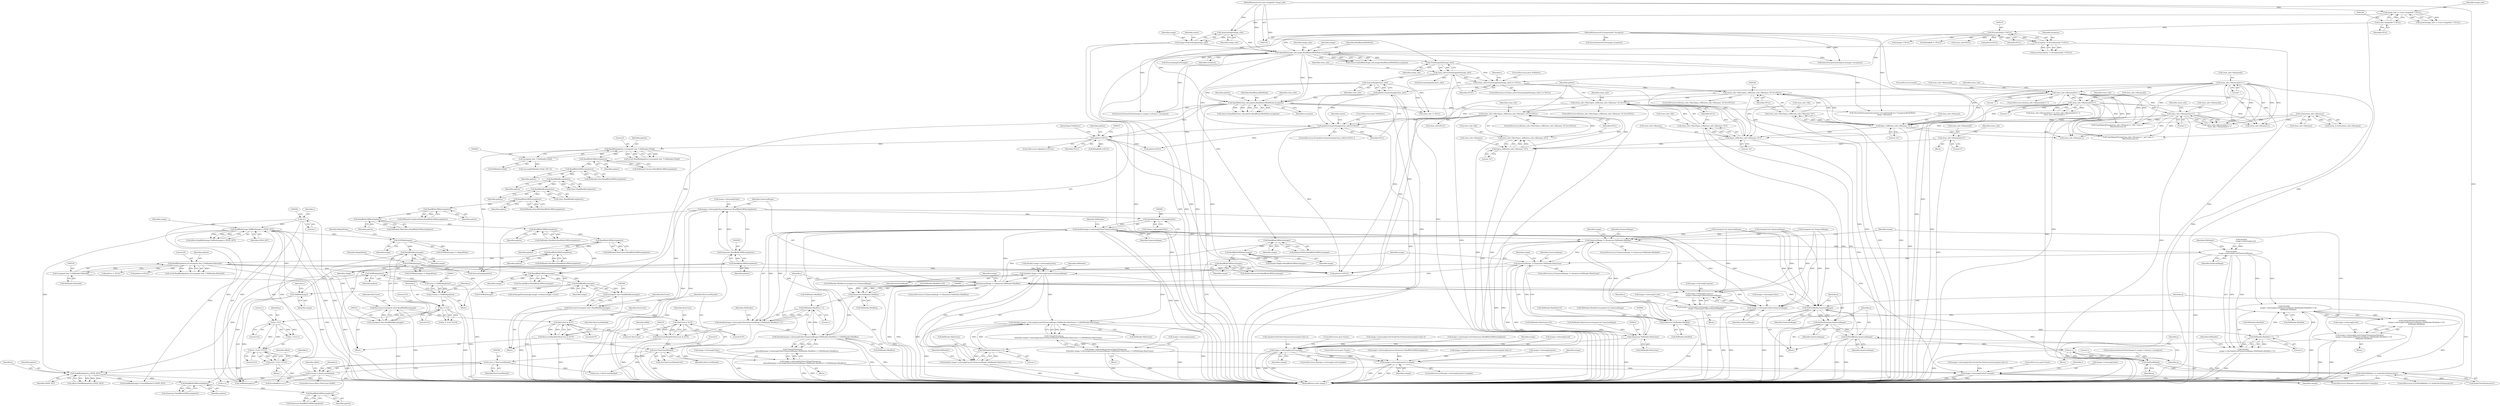 digraph "0_ImageMagick_f6e9d0d9955e85bdd7540b251cd50d598dacc5e6_7@array" {
"1000980" [label="(Call,(double)image->colormap[i].blue)"];
"1000947" [label="(Call,image->colormap[i].blue=(Quantum) ReadBlobLSBShort(palette))"];
"1000955" [label="(Call,(Quantum) ReadBlobLSBShort(palette))"];
"1000957" [label="(Call,ReadBlobLSBShort(palette))"];
"1000906" [label="(Call,ReadBlobLSBShort(palette))"];
"1000855" [label="(Call,ReadBlobLSBShort(palette))"];
"1000834" [label="(Call,SeekBlob(palette,j,SEEK_SET))"];
"1000812" [label="(Call,TellBlob(palette))"];
"1000722" [label="(Call,ReadBlob(palette,20,(unsigned char *) PalHeader.PaletteId))"];
"1000718" [label="(Call,ReadBlobLSBShort(palette))"];
"1000712" [label="(Call,ReadBlobLSBShort(palette))"];
"1000706" [label="(Call,ReadBlobLSBShort(palette))"];
"1000700" [label="(Call,ReadBlobLSBShort(palette))"];
"1000694" [label="(Call,ReadBlobLSBShort(palette))"];
"1000688" [label="(Call,ReadBlobLSBShort(palette))"];
"1000682" [label="(Call,ReadBlobByte(palette))"];
"1000674" [label="(Call,ReadBlobByte(palette))"];
"1000666" [label="(Call,ReadBlobLSBShort(palette))"];
"1000660" [label="(Call,ReadBlobLSBShort(palette))"];
"1000638" [label="(Call,ReadBlob(palette,2,(unsigned char *) PalHeader.FileId))"];
"1000632" [label="(Call,palette!=NULL)"];
"1000612" [label="(Call,OpenBlob(clone_info,palette,ReadBinaryBlobMode,exception))"];
"1000606" [label="(Call,AcquireImage(clone_info))"];
"1000458" [label="(Call,clone_info=CloneImageInfo(image_info))"];
"1000460" [label="(Call,CloneImageInfo(image_info))"];
"1000189" [label="(Call,OpenBlob(image_info,image,ReadBinaryBlobMode,exception))"];
"1000185" [label="(Call,AcquireImage(image_info))"];
"1000145" [label="(Call,image_info != (const ImageInfo *) NULL)"];
"1000120" [label="(MethodParameterIn,const ImageInfo *image_info)"];
"1000147" [label="(Call,(const ImageInfo *) NULL)"];
"1000183" [label="(Call,image=AcquireImage(image_info))"];
"1000172" [label="(Call,exception != (ExceptionInfo *) NULL)"];
"1000121" [label="(MethodParameterIn,ExceptionInfo *exception)"];
"1000174" [label="(Call,(ExceptionInfo *) NULL)"];
"1000604" [label="(Call,palette=AcquireImage(clone_info))"];
"1000603" [label="(Call,(palette=AcquireImage(clone_info))==NULL)"];
"1000582" [label="(Call,(clone_info->file=fopen_utf8(clone_info->filename,\"rb\"))==NULL)"];
"1000583" [label="(Call,clone_info->file=fopen_utf8(clone_info->filename,\"rb\"))"];
"1000587" [label="(Call,fopen_utf8(clone_info->filename,\"rb\"))"];
"1000574" [label="(Call,clone_info->filename[i]='\0')"];
"1000567" [label="(Call,fopen_utf8(clone_info->filename,\"rb\"))"];
"1000508" [label="(Call,clone_info->filename[i]==':')"];
"1000501" [label="(Call,clone_info->filename[i]=='\\')"];
"1000493" [label="(Call,clone_info->filename[i]=='/')"];
"1000482" [label="(Call,clone_info->filename[i]=='.')"];
"1000540" [label="(Call,fopen_utf8(clone_info->filename,\"rb\"))"];
"1000468" [label="(Call,strlen(clone_info->filename))"];
"1000562" [label="(Call,(clone_info->file=fopen_utf8(clone_info->filename,\"rb\"))==NULL)"];
"1000563" [label="(Call,clone_info->file=fopen_utf8(clone_info->filename,\"rb\"))"];
"1000535" [label="(Call,(clone_info->file=fopen_utf8(clone_info->filename,\"rb\"))==NULL)"];
"1000536" [label="(Call,clone_info->file=fopen_utf8(clone_info->filename,\"rb\"))"];
"1000457" [label="(Call,(clone_info=CloneImageInfo(image_info)) == NULL)"];
"1000641" [label="(Call,(unsigned char *) PalHeader.FileId)"];
"1000725" [label="(Call,(unsigned char *) PalHeader.PaletteId)"];
"1000823" [label="(Call,j=((j / 512)+1)*512)"];
"1000825" [label="(Call,((j / 512)+1)*512)"];
"1000827" [label="(Call,j / 512)"];
"1000816" [label="(Call,j % 512)"];
"1000808" [label="(Call,j=(ssize_t) TellBlob(palette))"];
"1000810" [label="(Call,(ssize_t) TellBlob(palette))"];
"1000294" [label="(Call,SeekBlob(image,TellBlob(image)+i,SEEK_SET))"];
"1000297" [label="(Call,TellBlob(image))"];
"1000332" [label="(Call,EOFBlob(image))"];
"1000328" [label="(Call,ReadBlobByte(image))"];
"1000310" [label="(Call,EOFBlob(image))"];
"1000261" [label="(Call,ReadBlobByte(image))"];
"1000255" [label="(Call,ReadBlobLSBShort(image))"];
"1000229" [label="(Call,ReadBlobLSBShort(image))"];
"1000223" [label="(Call,ReadBlobLSBShort(image))"];
"1000217" [label="(Call,ReadBlobLSBShort(image))"];
"1000287" [label="(Call,i=(ssize_t) RunCountMasked)"];
"1000289" [label="(Call,(ssize_t) RunCountMasked)"];
"1000273" [label="(Call,(int) RunCountMasked)"];
"1000263" [label="(Call,RunCountMasked=RunCount & 0x7F)"];
"1000265" [label="(Call,RunCount & 0x7F)"];
"1000257" [label="(Call,RunCount=(unsigned char) ReadBlobByte(image))"];
"1000259" [label="(Call,(unsigned char) ReadBlobByte(image))"];
"1000336" [label="(Call,RunCountMasked=RunCount & 0x7F)"];
"1000338" [label="(Call,RunCount & 0x7F)"];
"1000324" [label="(Call,RunCount=(unsigned char) ReadBlobByte(image))"];
"1000326" [label="(Call,(unsigned char) ReadBlobByte(image))"];
"1000278" [label="(Call,i=1)"];
"1000979" [label="(Call,(double)image->colormap[i].blue*QuantumRange)"];
"1000858" [label="(Call,QuantumRange != (Quantum) PalHeader.MaxRed)"];
"1000877" [label="(Call,(double)\n                image->colormap[i].red*QuantumRange)"];
"1000875" [label="(Call,((double)\n                image->colormap[i].red*QuantumRange+(PalHeader.MaxRed>>1))/\n                PalHeader.MaxRed)"];
"1000860" [label="(Call,(Quantum) PalHeader.MaxRed)"];
"1000888" [label="(Call,PalHeader.MaxRed>>1)"];
"1000876" [label="(Call,(double)\n                image->colormap[i].red*QuantumRange+(PalHeader.MaxRed>>1))"];
"1000874" [label="(Call,ClampToQuantum(((double)\n                image->colormap[i].red*QuantumRange+(PalHeader.MaxRed>>1))/\n                PalHeader.MaxRed))"];
"1000866" [label="(Call,image->colormap[i].red=ClampToQuantum(((double)\n                image->colormap[i].red*QuantumRange+(PalHeader.MaxRed>>1))/\n                PalHeader.MaxRed))"];
"1001279" [label="(Call,image->colormap[i].red!=sample)"];
"1001290" [label="(Call,image->colormap[i].green!=sample)"];
"1001301" [label="(Call,image->colormap[i].blue!=sample)"];
"1000909" [label="(Call,QuantumRange != (Quantum) PalHeader.MaxGreen)"];
"1000928" [label="(Call,(double) image->colormap[i].green*QuantumRange)"];
"1000926" [label="(Call,((double) image->colormap[i].green*QuantumRange+(PalHeader.MaxGreen>>1))/PalHeader.MaxGreen)"];
"1000911" [label="(Call,(Quantum) PalHeader.MaxGreen)"];
"1000939" [label="(Call,PalHeader.MaxGreen>>1)"];
"1000927" [label="(Call,(double) image->colormap[i].green*QuantumRange+(PalHeader.MaxGreen>>1))"];
"1000925" [label="(Call,ClampToQuantum\n                (((double) image->colormap[i].green*QuantumRange+(PalHeader.MaxGreen>>1))/PalHeader.MaxGreen))"];
"1000917" [label="(Call,image->colormap[i].green=ClampToQuantum\n                (((double) image->colormap[i].green*QuantumRange+(PalHeader.MaxGreen>>1))/PalHeader.MaxGreen))"];
"1000960" [label="(Call,QuantumRange != (Quantum) PalHeader.MaxBlue)"];
"1001319" [label="(Call,image->colormap[1].green=\n                image->colormap[1].blue=QuantumRange)"];
"1001311" [label="(Call,image->colormap[1].red=image->colormap[1].green=\n                image->colormap[1].blue=QuantumRange)"];
"1001327" [label="(Call,image->colormap[1].blue=QuantumRange)"];
"1001382" [label="(Call,SetPixelRed(q,QuantumRange))"];
"1001385" [label="(Call,SetPixelGreen(q,QuantumRange))"];
"1001388" [label="(Call,SetPixelBlue(q,QuantumRange))"];
"1001391" [label="(Call,q++)"];
"1001377" [label="(Call,GetPixelRed(q))"];
"1001376" [label="(Call,GetPixelRed(q) == ScaleCharToQuantum(1))"];
"1000977" [label="(Call,((double)image->colormap[i].blue*QuantumRange+(PalHeader.MaxBlue>>1))/PalHeader.MaxBlue)"];
"1000962" [label="(Call,(Quantum) PalHeader.MaxBlue)"];
"1000990" [label="(Call,PalHeader.MaxBlue>>1)"];
"1000978" [label="(Call,(double)image->colormap[i].blue*QuantumRange+(PalHeader.MaxBlue>>1))"];
"1000976" [label="(Call,ClampToQuantum\n                (((double)image->colormap[i].blue*QuantumRange+(PalHeader.MaxBlue>>1))/PalHeader.MaxBlue))"];
"1000968" [label="(Call,image->colormap[i].blue=ClampToQuantum\n                (((double)image->colormap[i].blue*QuantumRange+(PalHeader.MaxBlue>>1))/PalHeader.MaxBlue))"];
"1000265" [label="(Call,RunCount & 0x7F)"];
"1001378" [label="(Identifier,q)"];
"1000925" [label="(Call,ClampToQuantum\n                (((double) image->colormap[i].green*QuantumRange+(PalHeader.MaxGreen>>1))/PalHeader.MaxGreen))"];
"1001412" [label="(Call,palette != NULL)"];
"1000309" [label="(Call,EOFBlob(image) != MagickFalse)"];
"1001328" [label="(Call,image->colormap[1].blue)"];
"1000299" [label="(Identifier,i)"];
"1000340" [label="(Literal,0x7F)"];
"1000916" [label="(Block,)"];
"1000853" [label="(Call,(Quantum) ReadBlobLSBShort(palette))"];
"1000541" [label="(Call,clone_info->filename)"];
"1001327" [label="(Call,image->colormap[1].blue=QuantumRange)"];
"1000918" [label="(Call,image->colormap[i].green)"];
"1000831" [label="(Literal,512)"];
"1000889" [label="(Call,PalHeader.MaxRed)"];
"1000724" [label="(Literal,20)"];
"1001309" [label="(Identifier,sample)"];
"1000176" [label="(Identifier,NULL)"];
"1000218" [label="(Identifier,image)"];
"1000540" [label="(Call,fopen_utf8(clone_info->filename,\"rb\"))"];
"1000616" [label="(Identifier,exception)"];
"1000877" [label="(Call,(double)\n                image->colormap[i].red*QuantumRange)"];
"1000826" [label="(Call,(j / 512)+1)"];
"1000890" [label="(Identifier,PalHeader)"];
"1001383" [label="(Identifier,q)"];
"1000434" [label="(Call,SetImageExtent(image,image->columns,image->rows))"];
"1000187" [label="(Call,status=OpenBlob(image_info,image,ReadBinaryBlobMode,exception))"];
"1000459" [label="(Identifier,clone_info)"];
"1000791" [label="(Call,(unsigned int) QuantumRange)"];
"1001301" [label="(Call,image->colormap[i].blue!=sample)"];
"1000522" [label="(Call,CopyMagickString(clone_info->filename+i,\".PAL\",(size_t)\n    (MaxTextExtent-i)))"];
"1001395" [label="(Call,SyncAuthenticPixels(image,exception))"];
"1000501" [label="(Call,clone_info->filename[i]=='\\')"];
"1001272" [label="(Call,sample=ScaleCharToQuantum((unsigned char) i))"];
"1000287" [label="(Call,i=(ssize_t) RunCountMasked)"];
"1000255" [label="(Call,ReadBlobLSBShort(image))"];
"1000264" [label="(Identifier,RunCountMasked)"];
"1000146" [label="(Identifier,image_info)"];
"1000325" [label="(Identifier,RunCount)"];
"1000706" [label="(Call,ReadBlobLSBShort(palette))"];
"1000778" [label="(Call,(unsigned int) QuantumRange)"];
"1001278" [label="(ControlStructure,if(image->colormap[i].red!=sample))"];
"1001379" [label="(Call,ScaleCharToQuantum(1))"];
"1000964" [label="(Call,PalHeader.MaxBlue)"];
"1000614" [label="(Identifier,palette)"];
"1001432" [label="(Call,ThrowFileException(exception,CorruptImageError,\"UnexpectedEndOfFile\",\n      image->filename))"];
"1000229" [label="(Call,ReadBlobLSBShort(image))"];
"1000332" [label="(Call,EOFBlob(image))"];
"1000316" [label="(Call,i+1)"];
"1001420" [label="(Call,clone_info != NULL)"];
"1000283" [label="(Call,(int) RunCount)"];
"1000695" [label="(Identifier,palette)"];
"1000225" [label="(Call,Header.Reserved=ReadBlobLSBShort(image))"];
"1000928" [label="(Call,(double) image->colormap[i].green*QuantumRange)"];
"1000263" [label="(Call,RunCountMasked=RunCount & 0x7F)"];
"1000534" [label="(ControlStructure,if((clone_info->file=fopen_utf8(clone_info->filename,\"rb\"))==NULL))"];
"1000910" [label="(Identifier,QuantumRange)"];
"1000488" [label="(Literal,'.')"];
"1000992" [label="(Identifier,PalHeader)"];
"1001387" [label="(Identifier,QuantumRange)"];
"1000927" [label="(Call,(double) image->colormap[i].green*QuantumRange+(PalHeader.MaxGreen>>1))"];
"1000955" [label="(Call,(Quantum) ReadBlobLSBShort(palette))"];
"1000857" [label="(ControlStructure,if (QuantumRange != (Quantum) PalHeader.MaxRed))"];
"1000991" [label="(Call,PalHeader.MaxBlue)"];
"1000969" [label="(Call,image->colormap[i].blue)"];
"1000989" [label="(Identifier,QuantumRange)"];
"1000514" [label="(Literal,':')"];
"1000604" [label="(Call,palette=AcquireImage(clone_info))"];
"1000312" [label="(Identifier,MagickFalse)"];
"1000580" [label="(Literal,'\0')"];
"1000507" [label="(Literal,'\\')"];
"1000324" [label="(Call,RunCount=(unsigned char) ReadBlobByte(image))"];
"1000582" [label="(Call,(clone_info->file=fopen_utf8(clone_info->filename,\"rb\"))==NULL)"];
"1000509" [label="(Call,clone_info->filename[i])"];
"1000298" [label="(Identifier,image)"];
"1000499" [label="(Literal,'/')"];
"1000563" [label="(Call,clone_info->file=fopen_utf8(clone_info->filename,\"rb\"))"];
"1000577" [label="(Identifier,clone_info)"];
"1000281" [label="(ControlStructure,if((int) RunCount<0x80))"];
"1000571" [label="(Literal,\"rb\")"];
"1000810" [label="(Call,(ssize_t) TellBlob(palette))"];
"1000640" [label="(Literal,2)"];
"1000674" [label="(Call,ReadBlobByte(palette))"];
"1000708" [label="(Call,PalHeader.MaxGreen=ReadBlobLSBShort(palette))"];
"1000289" [label="(Call,(ssize_t) RunCountMasked)"];
"1000603" [label="(Call,(palette=AcquireImage(clone_info))==NULL)"];
"1001060" [label="(Call,image->colormap[i].blue=ScaleCharToQuantum((unsigned char) i))"];
"1000727" [label="(Call,PalHeader.PaletteId)"];
"1001376" [label="(Call,GetPixelRed(q) == ScaleCharToQuantum(1))"];
"1000979" [label="(Call,(double)image->colormap[i].blue*QuantumRange)"];
"1000958" [label="(Identifier,palette)"];
"1000595" [label="(Identifier,clone_info)"];
"1000990" [label="(Call,PalHeader.MaxBlue>>1)"];
"1000184" [label="(Identifier,image)"];
"1000188" [label="(Identifier,status)"];
"1000960" [label="(Call,QuantumRange != (Quantum) PalHeader.MaxBlue)"];
"1000998" [label="(JumpTarget,NoPalette:)"];
"1000338" [label="(Call,RunCount & 0x7F)"];
"1000896" [label="(Call,image->colormap[i].green=(Quantum) ReadBlobLSBShort(palette))"];
"1000816" [label="(Call,j % 512)"];
"1001090" [label="(Call,SeekBlob(image,6 /*sizeof(Header)*/,SEEK_SET))"];
"1000536" [label="(Call,clone_info->file=fopen_utf8(clone_info->filename,\"rb\"))"];
"1000296" [label="(Call,TellBlob(image)+i)"];
"1000572" [label="(Identifier,NULL)"];
"1000190" [label="(Identifier,image_info)"];
"1000502" [label="(Call,clone_info->filename[i])"];
"1000492" [label="(Call,clone_info->filename[i]=='/' || clone_info->filename[i]=='\\' ||\n         clone_info->filename[i]==':')"];
"1000185" [label="(Call,AcquireImage(image_info))"];
"1000585" [label="(Identifier,clone_info)"];
"1001279" [label="(Call,image->colormap[i].red!=sample)"];
"1000311" [label="(Identifier,image)"];
"1000835" [label="(Identifier,palette)"];
"1000633" [label="(Identifier,palette)"];
"1000700" [label="(Call,ReadBlobLSBShort(palette))"];
"1000959" [label="(ControlStructure,if (QuantumRange != (Quantum) PalHeader.MaxBlue))"];
"1001288" [label="(ControlStructure,goto Finish;)"];
"1000938" [label="(Identifier,QuantumRange)"];
"1000460" [label="(Call,CloneImageInfo(image_info))"];
"1000481" [label="(ControlStructure,if(clone_info->filename[i]=='.'))"];
"1000865" [label="(Block,)"];
"1000189" [label="(Call,OpenBlob(image_info,image,ReadBinaryBlobMode,exception))"];
"1000458" [label="(Call,clone_info=CloneImageInfo(image_info))"];
"1000300" [label="(Identifier,SEEK_SET)"];
"1000867" [label="(Call,image->colormap[i].red)"];
"1000968" [label="(Call,image->colormap[i].blue=ClampToQuantum\n                (((double)image->colormap[i].blue*QuantumRange+(PalHeader.MaxBlue>>1))/PalHeader.MaxBlue))"];
"1000972" [label="(Identifier,image)"];
"1000994" [label="(Literal,1)"];
"1000122" [label="(Block,)"];
"1000921" [label="(Identifier,image)"];
"1000583" [label="(Call,clone_info->file=fopen_utf8(clone_info->filename,\"rb\"))"];
"1000523" [label="(Call,clone_info->filename+i)"];
"1001429" [label="(Call,EOFBlob(image))"];
"1001231" [label="(Call,palette==NULL)"];
"1000591" [label="(Literal,\"rb\")"];
"1000860" [label="(Call,(Quantum) PalHeader.MaxRed)"];
"1000688" [label="(Call,ReadBlobLSBShort(palette))"];
"1000596" [label="(Call,DestroyImageInfo(clone_info))"];
"1000201" [label="(Call,DestroyImageList(image))"];
"1000947" [label="(Call,image->colormap[i].blue=(Quantum) ReadBlobLSBShort(palette))"];
"1000638" [label="(Call,ReadBlob(palette,2,(unsigned char *) PalHeader.FileId))"];
"1000336" [label="(Call,RunCountMasked=RunCount & 0x7F)"];
"1000321" [label="(Call,(ssize_t) RunCountMasked)"];
"1000213" [label="(Call,Header.Width=ReadBlobLSBShort(image))"];
"1000962" [label="(Call,(Quantum) PalHeader.MaxBlue)"];
"1000833" [label="(Identifier,offset)"];
"1000888" [label="(Call,PalHeader.MaxRed>>1)"];
"1001048" [label="(Call,image->colormap[i].green=ScaleCharToQuantum((unsigned char) i))"];
"1000482" [label="(Call,clone_info->filename[i]=='.')"];
"1000631" [label="(ControlStructure,if(palette!=NULL))"];
"1000329" [label="(Identifier,image)"];
"1000830" [label="(Literal,1)"];
"1000607" [label="(Identifier,clone_info)"];
"1000940" [label="(Call,PalHeader.MaxGreen)"];
"1000887" [label="(Identifier,QuantumRange)"];
"1000769" [label="(Call,PalHeader.MaxGreen==0)"];
"1000718" [label="(Call,ReadBlobLSBShort(palette))"];
"1001391" [label="(Call,q++)"];
"1000978" [label="(Call,(double)image->colormap[i].blue*QuantumRange+(PalHeader.MaxBlue>>1))"];
"1000461" [label="(Identifier,image_info)"];
"1000639" [label="(Identifier,palette)"];
"1000261" [label="(Call,ReadBlobByte(image))"];
"1000689" [label="(Identifier,palette)"];
"1000943" [label="(Literal,1)"];
"1001352" [label="(Call,QueueAuthenticPixels(image,0,i,image->columns,1,exception))"];
"1000550" [label="(Call,clone_info->filename+i)"];
"1000230" [label="(Identifier,image)"];
"1000822" [label="(Block,)"];
"1001300" [label="(ControlStructure,if(image->colormap[i].blue!=sample))"];
"1000545" [label="(Identifier,NULL)"];
"1000173" [label="(Identifier,exception)"];
"1000276" [label="(Literal,0)"];
"1000575" [label="(Call,clone_info->filename[i])"];
"1000939" [label="(Call,PalHeader.MaxGreen>>1)"];
"1000906" [label="(Call,ReadBlobLSBShort(palette))"];
"1000186" [label="(Identifier,image_info)"];
"1000191" [label="(Identifier,image)"];
"1001311" [label="(Call,image->colormap[1].red=image->colormap[1].green=\n                image->colormap[1].blue=QuantumRange)"];
"1000605" [label="(Identifier,palette)"];
"1000818" [label="(Literal,512)"];
"1000870" [label="(Identifier,image)"];
"1001380" [label="(Literal,1)"];
"1000980" [label="(Call,(double)image->colormap[i].blue)"];
"1001386" [label="(Identifier,q)"];
"1000832" [label="(Call,offset=SeekBlob(palette,j,SEEK_SET))"];
"1000592" [label="(Identifier,NULL)"];
"1000808" [label="(Call,j=(ssize_t) TellBlob(palette))"];
"1000694" [label="(Call,ReadBlobLSBShort(palette))"];
"1000219" [label="(Call,Header.Height=ReadBlobLSBShort(image))"];
"1000172" [label="(Call,exception != (ExceptionInfo *) NULL)"];
"1000204" [label="(Call,(Image *) NULL)"];
"1000490" [label="(ControlStructure,break;)"];
"1001382" [label="(Call,SetPixelRed(q,QuantumRange))"];
"1000612" [label="(Call,OpenBlob(clone_info,palette,ReadBinaryBlobMode,exception))"];
"1001402" [label="(Call,BImgBuff != NULL)"];
"1000875" [label="(Call,((double)\n                image->colormap[i].red*QuantumRange+(PalHeader.MaxRed>>1))/\n                PalHeader.MaxRed)"];
"1001036" [label="(Call,image->colormap[i].red=ScaleCharToQuantum((unsigned char) i))"];
"1000562" [label="(Call,(clone_info->file=fopen_utf8(clone_info->filename,\"rb\"))==NULL)"];
"1000812" [label="(Call,TellBlob(palette))"];
"1000331" [label="(Call,EOFBlob(image) != MagickFalse)"];
"1000696" [label="(Call,PalHeader.MaxIndex=ReadBlobLSBShort(palette))"];
"1000672" [label="(Call,(char) ReadBlobByte(palette))"];
"1000712" [label="(Call,ReadBlobLSBShort(palette))"];
"1000500" [label="(Call,clone_info->filename[i]=='\\' ||\n         clone_info->filename[i]==':')"];
"1000859" [label="(Identifier,QuantumRange)"];
"1000660" [label="(Call,ReadBlobLSBShort(palette))"];
"1000845" [label="(Call,image->colormap[i].red=(Quantum) ReadBlobLSBShort(palette))"];
"1000171" [label="(Call,assert(exception != (ExceptionInfo *) NULL))"];
"1000662" [label="(Call,PalHeader.Size=ReadBlobLSBShort(palette))"];
"1000466" [label="(Call,(ssize_t) strlen(clone_info->filename))"];
"1000944" [label="(Call,PalHeader.MaxGreen)"];
"1000615" [label="(Identifier,ReadBinaryBlobMode)"];
"1001384" [label="(Identifier,QuantumRange)"];
"1001289" [label="(ControlStructure,if(image->colormap[i].green!=sample))"];
"1000713" [label="(Identifier,palette)"];
"1000648" [label="(Call,strncmp(PalHeader.FileId,\"AH\",2))"];
"1000827" [label="(Call,j / 512)"];
"1000279" [label="(Identifier,i)"];
"1000961" [label="(Identifier,QuantumRange)"];
"1000825" [label="(Call,((j / 512)+1)*512)"];
"1000683" [label="(Identifier,palette)"];
"1000813" [label="(Identifier,palette)"];
"1001310" [label="(ControlStructure,goto Finish;)"];
"1000456" [label="(ControlStructure,if ((clone_info=CloneImageInfo(image_info)) == NULL))"];
"1001294" [label="(Identifier,image)"];
"1000217" [label="(Call,ReadBlobLSBShort(image))"];
"1000941" [label="(Identifier,PalHeader)"];
"1000926" [label="(Call,((double) image->colormap[i].green*QuantumRange+(PalHeader.MaxGreen>>1))/PalHeader.MaxGreen)"];
"1000701" [label="(Identifier,palette)"];
"1000183" [label="(Call,image=AcquireImage(image_info))"];
"1000611" [label="(Identifier,status)"];
"1000272" [label="(Call,(int) RunCountMasked!=0)"];
"1000719" [label="(Identifier,palette)"];
"1000913" [label="(Call,PalHeader.MaxGreen)"];
"1000291" [label="(Identifier,RunCountMasked)"];
"1000834" [label="(Call,SeekBlob(palette,j,SEEK_SET))"];
"1000636" [label="(Call,(void) ReadBlob(palette,2,(unsigned char *) PalHeader.FileId))"];
"1000702" [label="(Call,PalHeader.MaxRed=ReadBlobLSBShort(palette))"];
"1001446" [label="(MethodReturn,static Image *)"];
"1000967" [label="(Block,)"];
"1000483" [label="(Call,clone_info->filename[i])"];
"1001388" [label="(Call,SetPixelBlue(q,QuantumRange))"];
"1001319" [label="(Call,image->colormap[1].green=\n                image->colormap[1].blue=QuantumRange)"];
"1000892" [label="(Literal,1)"];
"1001312" [label="(Call,image->colormap[1].red)"];
"1001290" [label="(Call,image->colormap[i].green!=sample)"];
"1000820" [label="(Literal,512)"];
"1000564" [label="(Call,clone_info->file)"];
"1000587" [label="(Call,fopen_utf8(clone_info->filename,\"rb\"))"];
"1000174" [label="(Call,(ExceptionInfo *) NULL)"];
"1001298" [label="(Identifier,sample)"];
"1000878" [label="(Call,(double)\n                image->colormap[i].red)"];
"1000643" [label="(Call,PalHeader.FileId)"];
"1000823" [label="(Call,j=((j / 512)+1)*512)"];
"1000561" [label="(ControlStructure,if((clone_info->file=fopen_utf8(clone_info->filename,\"rb\"))==NULL))"];
"1000874" [label="(Call,ClampToQuantum(((double)\n                image->colormap[i].red*QuantumRange+(PalHeader.MaxRed>>1))/\n                PalHeader.MaxRed))"];
"1000273" [label="(Call,(int) RunCountMasked)"];
"1000149" [label="(Identifier,NULL)"];
"1000192" [label="(Identifier,ReadBinaryBlobMode)"];
"1000257" [label="(Call,RunCount=(unsigned char) ReadBlobByte(image))"];
"1000339" [label="(Identifier,RunCount)"];
"1000836" [label="(Identifier,j)"];
"1000945" [label="(Identifier,PalHeader)"];
"1000223" [label="(Call,ReadBlobLSBShort(image))"];
"1000193" [label="(Identifier,exception)"];
"1000537" [label="(Call,clone_info->file)"];
"1000957" [label="(Call,ReadBlobLSBShort(palette))"];
"1000909" [label="(Call,QuantumRange != (Quantum) PalHeader.MaxGreen)"];
"1000765" [label="(Call,(unsigned int) QuantumRange)"];
"1000787" [label="(Call,PalHeader.MaxBlue=(unsigned int) QuantumRange)"];
"1000294" [label="(Call,SeekBlob(image,TellBlob(image)+i,SEEK_SET))"];
"1000266" [label="(Identifier,RunCount)"];
"1000549" [label="(Call,CopyMagickString(clone_info->filename+i,\".pal\",(size_t)\n        (MaxTextExtent-i)))"];
"1000609" [label="(ControlStructure,goto NoPalette;)"];
"1000469" [label="(Call,clone_info->filename)"];
"1000277" [label="(Block,)"];
"1000806" [label="(Identifier,i)"];
"1001335" [label="(Identifier,QuantumRange)"];
"1000262" [label="(Identifier,image)"];
"1000535" [label="(Call,(clone_info->file=fopen_utf8(clone_info->filename,\"rb\"))==NULL)"];
"1000714" [label="(Call,PalHeader.MaxBlue=ReadBlobLSBShort(palette))"];
"1000447" [label="(Call,InheritException(exception,&image->exception))"];
"1000876" [label="(Call,(double)\n                image->colormap[i].red*QuantumRange+(PalHeader.MaxRed>>1))"];
"1000328" [label="(Call,ReadBlobByte(image))"];
"1001374" [label="(Block,)"];
"1000494" [label="(Call,clone_info->filename[i])"];
"1000858" [label="(Call,QuantumRange != (Quantum) PalHeader.MaxRed)"];
"1000690" [label="(Call,PalHeader.GraphicsMode=ReadBlobLSBShort(palette))"];
"1000667" [label="(Identifier,palette)"];
"1000807" [label="(Block,)"];
"1001375" [label="(ControlStructure,if (GetPixelRed(q) == ScaleCharToQuantum(1)))"];
"1000656" [label="(Call,PalHeader.Version=ReadBlobLSBShort(palette))"];
"1000680" [label="(Call,(char) ReadBlobByte(palette))"];
"1001000" [label="(Call,palette==NULL)"];
"1000275" [label="(Identifier,RunCountMasked)"];
"1001256" [label="(Block,)"];
"1000544" [label="(Literal,\"rb\")"];
"1000256" [label="(Identifier,image)"];
"1001280" [label="(Call,image->colormap[i].red)"];
"1000588" [label="(Call,clone_info->filename)"];
"1000894" [label="(Identifier,PalHeader)"];
"1000326" [label="(Call,(unsigned char) ReadBlobByte(image))"];
"1000782" [label="(Call,PalHeader.MaxBlue==0)"];
"1000504" [label="(Identifier,clone_info)"];
"1000608" [label="(Identifier,NULL)"];
"1000267" [label="(Literal,0x7F)"];
"1000951" [label="(Identifier,image)"];
"1000911" [label="(Call,(Quantum) PalHeader.MaxGreen)"];
"1000269" [label="(Identifier,ldblk)"];
"1000855" [label="(Call,ReadBlobLSBShort(palette))"];
"1000462" [label="(Identifier,NULL)"];
"1000862" [label="(Call,PalHeader.MaxRed)"];
"1000292" [label="(Call,offset=SeekBlob(image,TellBlob(image)+i,SEEK_SET))"];
"1000568" [label="(Call,clone_info->filename)"];
"1001377" [label="(Call,GetPixelRed(q))"];
"1000465" [label="(Identifier,i)"];
"1000976" [label="(Call,ClampToQuantum\n                (((double)image->colormap[i].blue*QuantumRange+(PalHeader.MaxBlue>>1))/PalHeader.MaxBlue))"];
"1000144" [label="(Call,assert(image_info != (const ImageInfo *) NULL))"];
"1001350" [label="(Call,q=QueueAuthenticPixels(image,0,i,image->columns,1,exception))"];
"1001338" [label="(Identifier,i)"];
"1000684" [label="(Call,PalHeader.BoardID=ReadBlobLSBShort(palette))"];
"1000293" [label="(Identifier,offset)"];
"1000314" [label="(Call,EncodedByte-=i+1)"];
"1000948" [label="(Call,image->colormap[i].blue)"];
"1000288" [label="(Identifier,i)"];
"1000904" [label="(Call,(Quantum) ReadBlobLSBShort(palette))"];
"1001392" [label="(Identifier,q)"];
"1000511" [label="(Identifier,clone_info)"];
"1000828" [label="(Identifier,j)"];
"1000463" [label="(ControlStructure,goto NoPalette;)"];
"1000682" [label="(Call,ReadBlobByte(palette))"];
"1000809" [label="(Identifier,j)"];
"1000310" [label="(Call,EOFBlob(image))"];
"1000573" [label="(Block,)"];
"1000496" [label="(Identifier,clone_info)"];
"1000337" [label="(Identifier,RunCountMasked)"];
"1000675" [label="(Identifier,palette)"];
"1000334" [label="(Identifier,MagickFalse)"];
"1000824" [label="(Identifier,j)"];
"1000982" [label="(Call,image->colormap[i].blue)"];
"1000707" [label="(Identifier,palette)"];
"1000866" [label="(Call,image->colormap[i].red=ClampToQuantum(((double)\n                image->colormap[i].red*QuantumRange+(PalHeader.MaxRed>>1))/\n                PalHeader.MaxRed))"];
"1000907" [label="(Identifier,palette)"];
"1001269" [label="(Identifier,i)"];
"1000295" [label="(Identifier,image)"];
"1000817" [label="(Identifier,j)"];
"1000837" [label="(Identifier,SEEK_SET)"];
"1000815" [label="(Call,(j % 512)>512-6)"];
"1000756" [label="(Call,PalHeader.MaxRed==0)"];
"1000856" [label="(Identifier,palette)"];
"1001389" [label="(Identifier,q)"];
"1000121" [label="(MethodParameterIn,ExceptionInfo *exception)"];
"1000995" [label="(Call,PalHeader.MaxBlue)"];
"1001373" [label="(Identifier,j)"];
"1000145" [label="(Call,image_info != (const ImageInfo *) NULL)"];
"1000977" [label="(Call,((double)image->colormap[i].blue*QuantumRange+(PalHeader.MaxBlue>>1))/PalHeader.MaxBlue)"];
"1000508" [label="(Call,clone_info->filename[i]==':')"];
"1000613" [label="(Identifier,clone_info)"];
"1000722" [label="(Call,ReadBlob(palette,20,(unsigned char *) PalHeader.PaletteId))"];
"1000627" [label="(Call,palette=NULL)"];
"1000602" [label="(ControlStructure,if( (palette=AcquireImage(clone_info))==NULL ))"];
"1000224" [label="(Identifier,image)"];
"1000493" [label="(Call,clone_info->filename[i]=='/')"];
"1000574" [label="(Call,clone_info->filename[i]='\0')"];
"1001390" [label="(Identifier,QuantumRange)"];
"1000210" [label="(Call,clone_info=NULL)"];
"1000929" [label="(Call,(double) image->colormap[i].green)"];
"1000634" [label="(Identifier,NULL)"];
"1000468" [label="(Call,strlen(clone_info->filename))"];
"1000584" [label="(Call,clone_info->file)"];
"1000774" [label="(Call,PalHeader.MaxGreen=(unsigned int) QuantumRange)"];
"1001320" [label="(Call,image->colormap[1].green)"];
"1001381" [label="(Block,)"];
"1000661" [label="(Identifier,palette)"];
"1000720" [label="(Call,(void) ReadBlob(palette,20,(unsigned char *) PalHeader.PaletteId))"];
"1001291" [label="(Call,image->colormap[i].green)"];
"1000333" [label="(Identifier,image)"];
"1000632" [label="(Call,palette!=NULL)"];
"1000297" [label="(Call,TellBlob(image))"];
"1000120" [label="(MethodParameterIn,const ImageInfo *image_info)"];
"1000893" [label="(Call,PalHeader.MaxRed)"];
"1000457" [label="(Call,(clone_info=CloneImageInfo(image_info)) == NULL)"];
"1000610" [label="(Call,status=OpenBlob(clone_info,palette,ReadBinaryBlobMode,exception))"];
"1000259" [label="(Call,(unsigned char) ReadBlobByte(image))"];
"1001287" [label="(Identifier,sample)"];
"1000908" [label="(ControlStructure,if (QuantumRange != (Quantum) PalHeader.MaxGreen))"];
"1000917" [label="(Call,image->colormap[i].green=ClampToQuantum\n                (((double) image->colormap[i].green*QuantumRange+(PalHeader.MaxGreen>>1))/PalHeader.MaxGreen))"];
"1000253" [label="(Call,EncodedByte=ReadBlobLSBShort(image))"];
"1000280" [label="(Literal,1)"];
"1000625" [label="(Call,DestroyImage(palette))"];
"1000725" [label="(Call,(unsigned char *) PalHeader.PaletteId)"];
"1000761" [label="(Call,PalHeader.MaxRed=(unsigned int) QuantumRange)"];
"1001302" [label="(Call,image->colormap[i].blue)"];
"1000723" [label="(Identifier,palette)"];
"1001305" [label="(Identifier,image)"];
"1000641" [label="(Call,(unsigned char *) PalHeader.FileId)"];
"1000567" [label="(Call,fopen_utf8(clone_info->filename,\"rb\"))"];
"1000900" [label="(Identifier,image)"];
"1000278" [label="(Call,i=1)"];
"1000258" [label="(Identifier,RunCount)"];
"1000666" [label="(Call,ReadBlobLSBShort(palette))"];
"1000829" [label="(Literal,512)"];
"1001299" [label="(ControlStructure,goto Finish;)"];
"1000147" [label="(Call,(const ImageInfo *) NULL)"];
"1000996" [label="(Identifier,PalHeader)"];
"1001385" [label="(Call,SetPixelGreen(q,QuantumRange))"];
"1000581" [label="(ControlStructure,if((clone_info->file=fopen_utf8(clone_info->filename,\"rb\"))==NULL))"];
"1000598" [label="(Call,clone_info=NULL)"];
"1001084" [label="(Call,BImgBuff==NULL)"];
"1000606" [label="(Call,AcquireImage(clone_info))"];
"1000207" [label="(Call,palette=NULL)"];
"1000980" -> "1000979"  [label="AST: "];
"1000980" -> "1000982"  [label="CFG: "];
"1000981" -> "1000980"  [label="AST: "];
"1000982" -> "1000980"  [label="AST: "];
"1000989" -> "1000980"  [label="CFG: "];
"1000980" -> "1000979"  [label="DDG: "];
"1000947" -> "1000980"  [label="DDG: "];
"1000947" -> "1000807"  [label="AST: "];
"1000947" -> "1000955"  [label="CFG: "];
"1000948" -> "1000947"  [label="AST: "];
"1000955" -> "1000947"  [label="AST: "];
"1000961" -> "1000947"  [label="CFG: "];
"1000947" -> "1001446"  [label="DDG: "];
"1000947" -> "1001446"  [label="DDG: "];
"1000955" -> "1000947"  [label="DDG: "];
"1000947" -> "1001301"  [label="DDG: "];
"1000955" -> "1000957"  [label="CFG: "];
"1000956" -> "1000955"  [label="AST: "];
"1000957" -> "1000955"  [label="AST: "];
"1000955" -> "1001446"  [label="DDG: "];
"1000957" -> "1000955"  [label="DDG: "];
"1000957" -> "1000958"  [label="CFG: "];
"1000958" -> "1000957"  [label="AST: "];
"1000957" -> "1000812"  [label="DDG: "];
"1000906" -> "1000957"  [label="DDG: "];
"1000957" -> "1001000"  [label="DDG: "];
"1000906" -> "1000904"  [label="AST: "];
"1000906" -> "1000907"  [label="CFG: "];
"1000907" -> "1000906"  [label="AST: "];
"1000904" -> "1000906"  [label="CFG: "];
"1000906" -> "1000904"  [label="DDG: "];
"1000855" -> "1000906"  [label="DDG: "];
"1000855" -> "1000853"  [label="AST: "];
"1000855" -> "1000856"  [label="CFG: "];
"1000856" -> "1000855"  [label="AST: "];
"1000853" -> "1000855"  [label="CFG: "];
"1000855" -> "1000853"  [label="DDG: "];
"1000834" -> "1000855"  [label="DDG: "];
"1000812" -> "1000855"  [label="DDG: "];
"1000834" -> "1000832"  [label="AST: "];
"1000834" -> "1000837"  [label="CFG: "];
"1000835" -> "1000834"  [label="AST: "];
"1000836" -> "1000834"  [label="AST: "];
"1000837" -> "1000834"  [label="AST: "];
"1000832" -> "1000834"  [label="CFG: "];
"1000834" -> "1001446"  [label="DDG: "];
"1000834" -> "1000832"  [label="DDG: "];
"1000834" -> "1000832"  [label="DDG: "];
"1000834" -> "1000832"  [label="DDG: "];
"1000812" -> "1000834"  [label="DDG: "];
"1000823" -> "1000834"  [label="DDG: "];
"1000294" -> "1000834"  [label="DDG: "];
"1000834" -> "1001090"  [label="DDG: "];
"1000812" -> "1000810"  [label="AST: "];
"1000812" -> "1000813"  [label="CFG: "];
"1000813" -> "1000812"  [label="AST: "];
"1000810" -> "1000812"  [label="CFG: "];
"1000812" -> "1000810"  [label="DDG: "];
"1000722" -> "1000812"  [label="DDG: "];
"1000722" -> "1000720"  [label="AST: "];
"1000722" -> "1000725"  [label="CFG: "];
"1000723" -> "1000722"  [label="AST: "];
"1000724" -> "1000722"  [label="AST: "];
"1000725" -> "1000722"  [label="AST: "];
"1000720" -> "1000722"  [label="CFG: "];
"1000722" -> "1001446"  [label="DDG: "];
"1000722" -> "1000625"  [label="DDG: "];
"1000722" -> "1000720"  [label="DDG: "];
"1000722" -> "1000720"  [label="DDG: "];
"1000722" -> "1000720"  [label="DDG: "];
"1000718" -> "1000722"  [label="DDG: "];
"1000725" -> "1000722"  [label="DDG: "];
"1000722" -> "1001000"  [label="DDG: "];
"1000722" -> "1001231"  [label="DDG: "];
"1000722" -> "1001412"  [label="DDG: "];
"1000718" -> "1000714"  [label="AST: "];
"1000718" -> "1000719"  [label="CFG: "];
"1000719" -> "1000718"  [label="AST: "];
"1000714" -> "1000718"  [label="CFG: "];
"1000718" -> "1000714"  [label="DDG: "];
"1000712" -> "1000718"  [label="DDG: "];
"1000712" -> "1000708"  [label="AST: "];
"1000712" -> "1000713"  [label="CFG: "];
"1000713" -> "1000712"  [label="AST: "];
"1000708" -> "1000712"  [label="CFG: "];
"1000712" -> "1000708"  [label="DDG: "];
"1000706" -> "1000712"  [label="DDG: "];
"1000706" -> "1000702"  [label="AST: "];
"1000706" -> "1000707"  [label="CFG: "];
"1000707" -> "1000706"  [label="AST: "];
"1000702" -> "1000706"  [label="CFG: "];
"1000706" -> "1000702"  [label="DDG: "];
"1000700" -> "1000706"  [label="DDG: "];
"1000700" -> "1000696"  [label="AST: "];
"1000700" -> "1000701"  [label="CFG: "];
"1000701" -> "1000700"  [label="AST: "];
"1000696" -> "1000700"  [label="CFG: "];
"1000700" -> "1000696"  [label="DDG: "];
"1000694" -> "1000700"  [label="DDG: "];
"1000694" -> "1000690"  [label="AST: "];
"1000694" -> "1000695"  [label="CFG: "];
"1000695" -> "1000694"  [label="AST: "];
"1000690" -> "1000694"  [label="CFG: "];
"1000694" -> "1000690"  [label="DDG: "];
"1000688" -> "1000694"  [label="DDG: "];
"1000688" -> "1000684"  [label="AST: "];
"1000688" -> "1000689"  [label="CFG: "];
"1000689" -> "1000688"  [label="AST: "];
"1000684" -> "1000688"  [label="CFG: "];
"1000688" -> "1000684"  [label="DDG: "];
"1000682" -> "1000688"  [label="DDG: "];
"1000682" -> "1000680"  [label="AST: "];
"1000682" -> "1000683"  [label="CFG: "];
"1000683" -> "1000682"  [label="AST: "];
"1000680" -> "1000682"  [label="CFG: "];
"1000682" -> "1000680"  [label="DDG: "];
"1000674" -> "1000682"  [label="DDG: "];
"1000674" -> "1000672"  [label="AST: "];
"1000674" -> "1000675"  [label="CFG: "];
"1000675" -> "1000674"  [label="AST: "];
"1000672" -> "1000674"  [label="CFG: "];
"1000674" -> "1000672"  [label="DDG: "];
"1000666" -> "1000674"  [label="DDG: "];
"1000666" -> "1000662"  [label="AST: "];
"1000666" -> "1000667"  [label="CFG: "];
"1000667" -> "1000666"  [label="AST: "];
"1000662" -> "1000666"  [label="CFG: "];
"1000666" -> "1000662"  [label="DDG: "];
"1000660" -> "1000666"  [label="DDG: "];
"1000660" -> "1000656"  [label="AST: "];
"1000660" -> "1000661"  [label="CFG: "];
"1000661" -> "1000660"  [label="AST: "];
"1000656" -> "1000660"  [label="CFG: "];
"1000660" -> "1000656"  [label="DDG: "];
"1000638" -> "1000660"  [label="DDG: "];
"1000638" -> "1000636"  [label="AST: "];
"1000638" -> "1000641"  [label="CFG: "];
"1000639" -> "1000638"  [label="AST: "];
"1000640" -> "1000638"  [label="AST: "];
"1000641" -> "1000638"  [label="AST: "];
"1000636" -> "1000638"  [label="CFG: "];
"1000638" -> "1001446"  [label="DDG: "];
"1000638" -> "1000625"  [label="DDG: "];
"1000638" -> "1000636"  [label="DDG: "];
"1000638" -> "1000636"  [label="DDG: "];
"1000638" -> "1000636"  [label="DDG: "];
"1000632" -> "1000638"  [label="DDG: "];
"1000641" -> "1000638"  [label="DDG: "];
"1000632" -> "1000631"  [label="AST: "];
"1000632" -> "1000634"  [label="CFG: "];
"1000633" -> "1000632"  [label="AST: "];
"1000634" -> "1000632"  [label="AST: "];
"1000637" -> "1000632"  [label="CFG: "];
"1000998" -> "1000632"  [label="CFG: "];
"1000632" -> "1001446"  [label="DDG: "];
"1000632" -> "1000627"  [label="DDG: "];
"1000612" -> "1000632"  [label="DDG: "];
"1000603" -> "1000632"  [label="DDG: "];
"1000632" -> "1001000"  [label="DDG: "];
"1000632" -> "1001000"  [label="DDG: "];
"1000632" -> "1001084"  [label="DDG: "];
"1000612" -> "1000610"  [label="AST: "];
"1000612" -> "1000616"  [label="CFG: "];
"1000613" -> "1000612"  [label="AST: "];
"1000614" -> "1000612"  [label="AST: "];
"1000615" -> "1000612"  [label="AST: "];
"1000616" -> "1000612"  [label="AST: "];
"1000610" -> "1000612"  [label="CFG: "];
"1000612" -> "1001446"  [label="DDG: "];
"1000612" -> "1001446"  [label="DDG: "];
"1000612" -> "1000610"  [label="DDG: "];
"1000612" -> "1000610"  [label="DDG: "];
"1000612" -> "1000610"  [label="DDG: "];
"1000612" -> "1000610"  [label="DDG: "];
"1000606" -> "1000612"  [label="DDG: "];
"1000604" -> "1000612"  [label="DDG: "];
"1000189" -> "1000612"  [label="DDG: "];
"1000189" -> "1000612"  [label="DDG: "];
"1000121" -> "1000612"  [label="DDG: "];
"1000612" -> "1000625"  [label="DDG: "];
"1000612" -> "1001352"  [label="DDG: "];
"1000612" -> "1001420"  [label="DDG: "];
"1000612" -> "1001432"  [label="DDG: "];
"1000606" -> "1000604"  [label="AST: "];
"1000606" -> "1000607"  [label="CFG: "];
"1000607" -> "1000606"  [label="AST: "];
"1000604" -> "1000606"  [label="CFG: "];
"1000606" -> "1000603"  [label="DDG: "];
"1000606" -> "1000604"  [label="DDG: "];
"1000458" -> "1000606"  [label="DDG: "];
"1000606" -> "1001420"  [label="DDG: "];
"1000458" -> "1000457"  [label="AST: "];
"1000458" -> "1000460"  [label="CFG: "];
"1000459" -> "1000458"  [label="AST: "];
"1000460" -> "1000458"  [label="AST: "];
"1000462" -> "1000458"  [label="CFG: "];
"1000458" -> "1001446"  [label="DDG: "];
"1000458" -> "1000457"  [label="DDG: "];
"1000460" -> "1000458"  [label="DDG: "];
"1000458" -> "1000596"  [label="DDG: "];
"1000458" -> "1001420"  [label="DDG: "];
"1000460" -> "1000461"  [label="CFG: "];
"1000461" -> "1000460"  [label="AST: "];
"1000460" -> "1001446"  [label="DDG: "];
"1000460" -> "1000457"  [label="DDG: "];
"1000189" -> "1000460"  [label="DDG: "];
"1000120" -> "1000460"  [label="DDG: "];
"1000189" -> "1000187"  [label="AST: "];
"1000189" -> "1000193"  [label="CFG: "];
"1000190" -> "1000189"  [label="AST: "];
"1000191" -> "1000189"  [label="AST: "];
"1000192" -> "1000189"  [label="AST: "];
"1000193" -> "1000189"  [label="AST: "];
"1000187" -> "1000189"  [label="CFG: "];
"1000189" -> "1001446"  [label="DDG: "];
"1000189" -> "1001446"  [label="DDG: "];
"1000189" -> "1001446"  [label="DDG: "];
"1000189" -> "1000187"  [label="DDG: "];
"1000189" -> "1000187"  [label="DDG: "];
"1000189" -> "1000187"  [label="DDG: "];
"1000189" -> "1000187"  [label="DDG: "];
"1000185" -> "1000189"  [label="DDG: "];
"1000120" -> "1000189"  [label="DDG: "];
"1000183" -> "1000189"  [label="DDG: "];
"1000172" -> "1000189"  [label="DDG: "];
"1000121" -> "1000189"  [label="DDG: "];
"1000189" -> "1000201"  [label="DDG: "];
"1000189" -> "1000217"  [label="DDG: "];
"1000189" -> "1000447"  [label="DDG: "];
"1000189" -> "1001352"  [label="DDG: "];
"1000189" -> "1001432"  [label="DDG: "];
"1000185" -> "1000183"  [label="AST: "];
"1000185" -> "1000186"  [label="CFG: "];
"1000186" -> "1000185"  [label="AST: "];
"1000183" -> "1000185"  [label="CFG: "];
"1000185" -> "1000183"  [label="DDG: "];
"1000145" -> "1000185"  [label="DDG: "];
"1000120" -> "1000185"  [label="DDG: "];
"1000145" -> "1000144"  [label="AST: "];
"1000145" -> "1000147"  [label="CFG: "];
"1000146" -> "1000145"  [label="AST: "];
"1000147" -> "1000145"  [label="AST: "];
"1000144" -> "1000145"  [label="CFG: "];
"1000145" -> "1001446"  [label="DDG: "];
"1000145" -> "1000144"  [label="DDG: "];
"1000145" -> "1000144"  [label="DDG: "];
"1000120" -> "1000145"  [label="DDG: "];
"1000147" -> "1000145"  [label="DDG: "];
"1000120" -> "1000119"  [label="AST: "];
"1000120" -> "1001446"  [label="DDG: "];
"1000147" -> "1000149"  [label="CFG: "];
"1000148" -> "1000147"  [label="AST: "];
"1000149" -> "1000147"  [label="AST: "];
"1000147" -> "1000174"  [label="DDG: "];
"1000183" -> "1000122"  [label="AST: "];
"1000184" -> "1000183"  [label="AST: "];
"1000188" -> "1000183"  [label="CFG: "];
"1000183" -> "1001446"  [label="DDG: "];
"1000172" -> "1000171"  [label="AST: "];
"1000172" -> "1000174"  [label="CFG: "];
"1000173" -> "1000172"  [label="AST: "];
"1000174" -> "1000172"  [label="AST: "];
"1000171" -> "1000172"  [label="CFG: "];
"1000172" -> "1001446"  [label="DDG: "];
"1000172" -> "1000171"  [label="DDG: "];
"1000172" -> "1000171"  [label="DDG: "];
"1000121" -> "1000172"  [label="DDG: "];
"1000174" -> "1000172"  [label="DDG: "];
"1000121" -> "1000119"  [label="AST: "];
"1000121" -> "1001446"  [label="DDG: "];
"1000121" -> "1000447"  [label="DDG: "];
"1000121" -> "1001352"  [label="DDG: "];
"1000121" -> "1001395"  [label="DDG: "];
"1000121" -> "1001432"  [label="DDG: "];
"1000174" -> "1000176"  [label="CFG: "];
"1000175" -> "1000174"  [label="AST: "];
"1000176" -> "1000174"  [label="AST: "];
"1000174" -> "1000204"  [label="DDG: "];
"1000174" -> "1000207"  [label="DDG: "];
"1000174" -> "1000210"  [label="DDG: "];
"1000174" -> "1000457"  [label="DDG: "];
"1000174" -> "1001402"  [label="DDG: "];
"1000604" -> "1000603"  [label="AST: "];
"1000605" -> "1000604"  [label="AST: "];
"1000608" -> "1000604"  [label="CFG: "];
"1000604" -> "1001446"  [label="DDG: "];
"1000604" -> "1000603"  [label="DDG: "];
"1000604" -> "1001000"  [label="DDG: "];
"1000603" -> "1000602"  [label="AST: "];
"1000603" -> "1000608"  [label="CFG: "];
"1000608" -> "1000603"  [label="AST: "];
"1000609" -> "1000603"  [label="CFG: "];
"1000611" -> "1000603"  [label="CFG: "];
"1000603" -> "1001446"  [label="DDG: "];
"1000582" -> "1000603"  [label="DDG: "];
"1000562" -> "1000603"  [label="DDG: "];
"1000535" -> "1000603"  [label="DDG: "];
"1000603" -> "1000627"  [label="DDG: "];
"1000603" -> "1001000"  [label="DDG: "];
"1000582" -> "1000581"  [label="AST: "];
"1000582" -> "1000592"  [label="CFG: "];
"1000583" -> "1000582"  [label="AST: "];
"1000592" -> "1000582"  [label="AST: "];
"1000595" -> "1000582"  [label="CFG: "];
"1000605" -> "1000582"  [label="CFG: "];
"1000582" -> "1001446"  [label="DDG: "];
"1000583" -> "1000582"  [label="DDG: "];
"1000587" -> "1000582"  [label="DDG: "];
"1000587" -> "1000582"  [label="DDG: "];
"1000562" -> "1000582"  [label="DDG: "];
"1000582" -> "1000598"  [label="DDG: "];
"1000582" -> "1001000"  [label="DDG: "];
"1000583" -> "1000587"  [label="CFG: "];
"1000584" -> "1000583"  [label="AST: "];
"1000587" -> "1000583"  [label="AST: "];
"1000592" -> "1000583"  [label="CFG: "];
"1000583" -> "1001446"  [label="DDG: "];
"1000583" -> "1001446"  [label="DDG: "];
"1000587" -> "1000583"  [label="DDG: "];
"1000587" -> "1000583"  [label="DDG: "];
"1000587" -> "1000591"  [label="CFG: "];
"1000588" -> "1000587"  [label="AST: "];
"1000591" -> "1000587"  [label="AST: "];
"1000587" -> "1001446"  [label="DDG: "];
"1000574" -> "1000587"  [label="DDG: "];
"1000567" -> "1000587"  [label="DDG: "];
"1000574" -> "1000573"  [label="AST: "];
"1000574" -> "1000580"  [label="CFG: "];
"1000575" -> "1000574"  [label="AST: "];
"1000580" -> "1000574"  [label="AST: "];
"1000585" -> "1000574"  [label="CFG: "];
"1000574" -> "1001446"  [label="DDG: "];
"1000567" -> "1000563"  [label="AST: "];
"1000567" -> "1000571"  [label="CFG: "];
"1000568" -> "1000567"  [label="AST: "];
"1000571" -> "1000567"  [label="AST: "];
"1000563" -> "1000567"  [label="CFG: "];
"1000567" -> "1001446"  [label="DDG: "];
"1000567" -> "1000562"  [label="DDG: "];
"1000567" -> "1000562"  [label="DDG: "];
"1000567" -> "1000563"  [label="DDG: "];
"1000567" -> "1000563"  [label="DDG: "];
"1000508" -> "1000567"  [label="DDG: "];
"1000493" -> "1000567"  [label="DDG: "];
"1000482" -> "1000567"  [label="DDG: "];
"1000501" -> "1000567"  [label="DDG: "];
"1000540" -> "1000567"  [label="DDG: "];
"1000508" -> "1000500"  [label="AST: "];
"1000508" -> "1000514"  [label="CFG: "];
"1000509" -> "1000508"  [label="AST: "];
"1000514" -> "1000508"  [label="AST: "];
"1000500" -> "1000508"  [label="CFG: "];
"1000508" -> "1001446"  [label="DDG: "];
"1000508" -> "1000482"  [label="DDG: "];
"1000508" -> "1000500"  [label="DDG: "];
"1000508" -> "1000500"  [label="DDG: "];
"1000501" -> "1000508"  [label="DDG: "];
"1000508" -> "1000522"  [label="DDG: "];
"1000508" -> "1000523"  [label="DDG: "];
"1000508" -> "1000540"  [label="DDG: "];
"1000508" -> "1000549"  [label="DDG: "];
"1000508" -> "1000550"  [label="DDG: "];
"1000501" -> "1000500"  [label="AST: "];
"1000501" -> "1000507"  [label="CFG: "];
"1000502" -> "1000501"  [label="AST: "];
"1000507" -> "1000501"  [label="AST: "];
"1000511" -> "1000501"  [label="CFG: "];
"1000500" -> "1000501"  [label="CFG: "];
"1000501" -> "1001446"  [label="DDG: "];
"1000501" -> "1000482"  [label="DDG: "];
"1000501" -> "1000500"  [label="DDG: "];
"1000501" -> "1000500"  [label="DDG: "];
"1000493" -> "1000501"  [label="DDG: "];
"1000501" -> "1000522"  [label="DDG: "];
"1000501" -> "1000523"  [label="DDG: "];
"1000501" -> "1000540"  [label="DDG: "];
"1000501" -> "1000549"  [label="DDG: "];
"1000501" -> "1000550"  [label="DDG: "];
"1000493" -> "1000492"  [label="AST: "];
"1000493" -> "1000499"  [label="CFG: "];
"1000494" -> "1000493"  [label="AST: "];
"1000499" -> "1000493"  [label="AST: "];
"1000504" -> "1000493"  [label="CFG: "];
"1000492" -> "1000493"  [label="CFG: "];
"1000493" -> "1001446"  [label="DDG: "];
"1000493" -> "1000482"  [label="DDG: "];
"1000493" -> "1000492"  [label="DDG: "];
"1000493" -> "1000492"  [label="DDG: "];
"1000482" -> "1000493"  [label="DDG: "];
"1000493" -> "1000522"  [label="DDG: "];
"1000493" -> "1000523"  [label="DDG: "];
"1000493" -> "1000540"  [label="DDG: "];
"1000493" -> "1000549"  [label="DDG: "];
"1000493" -> "1000550"  [label="DDG: "];
"1000482" -> "1000481"  [label="AST: "];
"1000482" -> "1000488"  [label="CFG: "];
"1000483" -> "1000482"  [label="AST: "];
"1000488" -> "1000482"  [label="AST: "];
"1000490" -> "1000482"  [label="CFG: "];
"1000496" -> "1000482"  [label="CFG: "];
"1000482" -> "1001446"  [label="DDG: "];
"1000482" -> "1001446"  [label="DDG: "];
"1000482" -> "1000522"  [label="DDG: "];
"1000482" -> "1000523"  [label="DDG: "];
"1000482" -> "1000540"  [label="DDG: "];
"1000482" -> "1000549"  [label="DDG: "];
"1000482" -> "1000550"  [label="DDG: "];
"1000540" -> "1000536"  [label="AST: "];
"1000540" -> "1000544"  [label="CFG: "];
"1000541" -> "1000540"  [label="AST: "];
"1000544" -> "1000540"  [label="AST: "];
"1000536" -> "1000540"  [label="CFG: "];
"1000540" -> "1001446"  [label="DDG: "];
"1000540" -> "1000535"  [label="DDG: "];
"1000540" -> "1000535"  [label="DDG: "];
"1000540" -> "1000536"  [label="DDG: "];
"1000540" -> "1000536"  [label="DDG: "];
"1000468" -> "1000540"  [label="DDG: "];
"1000540" -> "1000549"  [label="DDG: "];
"1000540" -> "1000550"  [label="DDG: "];
"1000468" -> "1000466"  [label="AST: "];
"1000468" -> "1000469"  [label="CFG: "];
"1000469" -> "1000468"  [label="AST: "];
"1000466" -> "1000468"  [label="CFG: "];
"1000468" -> "1000466"  [label="DDG: "];
"1000468" -> "1000522"  [label="DDG: "];
"1000468" -> "1000523"  [label="DDG: "];
"1000562" -> "1000561"  [label="AST: "];
"1000562" -> "1000572"  [label="CFG: "];
"1000563" -> "1000562"  [label="AST: "];
"1000572" -> "1000562"  [label="AST: "];
"1000577" -> "1000562"  [label="CFG: "];
"1000605" -> "1000562"  [label="CFG: "];
"1000562" -> "1001446"  [label="DDG: "];
"1000563" -> "1000562"  [label="DDG: "];
"1000535" -> "1000562"  [label="DDG: "];
"1000564" -> "1000563"  [label="AST: "];
"1000572" -> "1000563"  [label="CFG: "];
"1000563" -> "1001446"  [label="DDG: "];
"1000563" -> "1001446"  [label="DDG: "];
"1000535" -> "1000534"  [label="AST: "];
"1000535" -> "1000545"  [label="CFG: "];
"1000536" -> "1000535"  [label="AST: "];
"1000545" -> "1000535"  [label="AST: "];
"1000548" -> "1000535"  [label="CFG: "];
"1000605" -> "1000535"  [label="CFG: "];
"1000535" -> "1001446"  [label="DDG: "];
"1000536" -> "1000535"  [label="DDG: "];
"1000457" -> "1000535"  [label="DDG: "];
"1000537" -> "1000536"  [label="AST: "];
"1000545" -> "1000536"  [label="CFG: "];
"1000536" -> "1001446"  [label="DDG: "];
"1000536" -> "1001446"  [label="DDG: "];
"1000457" -> "1000456"  [label="AST: "];
"1000457" -> "1000462"  [label="CFG: "];
"1000462" -> "1000457"  [label="AST: "];
"1000463" -> "1000457"  [label="CFG: "];
"1000465" -> "1000457"  [label="CFG: "];
"1000457" -> "1001446"  [label="DDG: "];
"1000457" -> "1001000"  [label="DDG: "];
"1000641" -> "1000643"  [label="CFG: "];
"1000642" -> "1000641"  [label="AST: "];
"1000643" -> "1000641"  [label="AST: "];
"1000641" -> "1000648"  [label="DDG: "];
"1000725" -> "1000727"  [label="CFG: "];
"1000726" -> "1000725"  [label="AST: "];
"1000727" -> "1000725"  [label="AST: "];
"1000725" -> "1001446"  [label="DDG: "];
"1000823" -> "1000822"  [label="AST: "];
"1000823" -> "1000825"  [label="CFG: "];
"1000824" -> "1000823"  [label="AST: "];
"1000825" -> "1000823"  [label="AST: "];
"1000833" -> "1000823"  [label="CFG: "];
"1000823" -> "1001446"  [label="DDG: "];
"1000825" -> "1000823"  [label="DDG: "];
"1000825" -> "1000823"  [label="DDG: "];
"1000825" -> "1000831"  [label="CFG: "];
"1000826" -> "1000825"  [label="AST: "];
"1000831" -> "1000825"  [label="AST: "];
"1000825" -> "1001446"  [label="DDG: "];
"1000827" -> "1000825"  [label="DDG: "];
"1000827" -> "1000825"  [label="DDG: "];
"1000827" -> "1000826"  [label="AST: "];
"1000827" -> "1000829"  [label="CFG: "];
"1000828" -> "1000827"  [label="AST: "];
"1000829" -> "1000827"  [label="AST: "];
"1000830" -> "1000827"  [label="CFG: "];
"1000827" -> "1000826"  [label="DDG: "];
"1000827" -> "1000826"  [label="DDG: "];
"1000816" -> "1000827"  [label="DDG: "];
"1000816" -> "1000815"  [label="AST: "];
"1000816" -> "1000818"  [label="CFG: "];
"1000817" -> "1000816"  [label="AST: "];
"1000818" -> "1000816"  [label="AST: "];
"1000820" -> "1000816"  [label="CFG: "];
"1000816" -> "1001446"  [label="DDG: "];
"1000816" -> "1000815"  [label="DDG: "];
"1000816" -> "1000815"  [label="DDG: "];
"1000808" -> "1000816"  [label="DDG: "];
"1000808" -> "1000807"  [label="AST: "];
"1000808" -> "1000810"  [label="CFG: "];
"1000809" -> "1000808"  [label="AST: "];
"1000810" -> "1000808"  [label="AST: "];
"1000817" -> "1000808"  [label="CFG: "];
"1000808" -> "1001446"  [label="DDG: "];
"1000810" -> "1000808"  [label="DDG: "];
"1000811" -> "1000810"  [label="AST: "];
"1000810" -> "1001446"  [label="DDG: "];
"1000294" -> "1000292"  [label="AST: "];
"1000294" -> "1000300"  [label="CFG: "];
"1000295" -> "1000294"  [label="AST: "];
"1000296" -> "1000294"  [label="AST: "];
"1000300" -> "1000294"  [label="AST: "];
"1000292" -> "1000294"  [label="CFG: "];
"1000294" -> "1001446"  [label="DDG: "];
"1000294" -> "1001446"  [label="DDG: "];
"1000294" -> "1000292"  [label="DDG: "];
"1000294" -> "1000292"  [label="DDG: "];
"1000294" -> "1000292"  [label="DDG: "];
"1000297" -> "1000294"  [label="DDG: "];
"1000287" -> "1000294"  [label="DDG: "];
"1000278" -> "1000294"  [label="DDG: "];
"1000294" -> "1000310"  [label="DDG: "];
"1000294" -> "1001090"  [label="DDG: "];
"1000297" -> "1000296"  [label="AST: "];
"1000297" -> "1000298"  [label="CFG: "];
"1000298" -> "1000297"  [label="AST: "];
"1000299" -> "1000297"  [label="CFG: "];
"1000297" -> "1000296"  [label="DDG: "];
"1000332" -> "1000297"  [label="DDG: "];
"1000261" -> "1000297"  [label="DDG: "];
"1000332" -> "1000331"  [label="AST: "];
"1000332" -> "1000333"  [label="CFG: "];
"1000333" -> "1000332"  [label="AST: "];
"1000334" -> "1000332"  [label="CFG: "];
"1000332" -> "1000255"  [label="DDG: "];
"1000332" -> "1000331"  [label="DDG: "];
"1000328" -> "1000332"  [label="DDG: "];
"1000332" -> "1000434"  [label="DDG: "];
"1000332" -> "1001429"  [label="DDG: "];
"1000328" -> "1000326"  [label="AST: "];
"1000328" -> "1000329"  [label="CFG: "];
"1000329" -> "1000328"  [label="AST: "];
"1000326" -> "1000328"  [label="CFG: "];
"1000328" -> "1000326"  [label="DDG: "];
"1000310" -> "1000328"  [label="DDG: "];
"1000310" -> "1000309"  [label="AST: "];
"1000310" -> "1000311"  [label="CFG: "];
"1000311" -> "1000310"  [label="AST: "];
"1000312" -> "1000310"  [label="CFG: "];
"1000310" -> "1000255"  [label="DDG: "];
"1000310" -> "1000309"  [label="DDG: "];
"1000261" -> "1000259"  [label="AST: "];
"1000261" -> "1000262"  [label="CFG: "];
"1000262" -> "1000261"  [label="AST: "];
"1000259" -> "1000261"  [label="CFG: "];
"1000261" -> "1000255"  [label="DDG: "];
"1000261" -> "1000259"  [label="DDG: "];
"1000255" -> "1000261"  [label="DDG: "];
"1000261" -> "1000434"  [label="DDG: "];
"1000261" -> "1001429"  [label="DDG: "];
"1000255" -> "1000253"  [label="AST: "];
"1000255" -> "1000256"  [label="CFG: "];
"1000256" -> "1000255"  [label="AST: "];
"1000253" -> "1000255"  [label="CFG: "];
"1000255" -> "1000253"  [label="DDG: "];
"1000229" -> "1000255"  [label="DDG: "];
"1000229" -> "1000225"  [label="AST: "];
"1000229" -> "1000230"  [label="CFG: "];
"1000230" -> "1000229"  [label="AST: "];
"1000225" -> "1000229"  [label="CFG: "];
"1000229" -> "1000225"  [label="DDG: "];
"1000223" -> "1000229"  [label="DDG: "];
"1000223" -> "1000219"  [label="AST: "];
"1000223" -> "1000224"  [label="CFG: "];
"1000224" -> "1000223"  [label="AST: "];
"1000219" -> "1000223"  [label="CFG: "];
"1000223" -> "1000219"  [label="DDG: "];
"1000217" -> "1000223"  [label="DDG: "];
"1000217" -> "1000213"  [label="AST: "];
"1000217" -> "1000218"  [label="CFG: "];
"1000218" -> "1000217"  [label="AST: "];
"1000213" -> "1000217"  [label="CFG: "];
"1000217" -> "1000213"  [label="DDG: "];
"1000287" -> "1000281"  [label="AST: "];
"1000287" -> "1000289"  [label="CFG: "];
"1000288" -> "1000287"  [label="AST: "];
"1000289" -> "1000287"  [label="AST: "];
"1000293" -> "1000287"  [label="CFG: "];
"1000287" -> "1001446"  [label="DDG: "];
"1000289" -> "1000287"  [label="DDG: "];
"1000287" -> "1000296"  [label="DDG: "];
"1000287" -> "1000314"  [label="DDG: "];
"1000287" -> "1000316"  [label="DDG: "];
"1000289" -> "1000291"  [label="CFG: "];
"1000290" -> "1000289"  [label="AST: "];
"1000291" -> "1000289"  [label="AST: "];
"1000273" -> "1000289"  [label="DDG: "];
"1000289" -> "1000321"  [label="DDG: "];
"1000273" -> "1000272"  [label="AST: "];
"1000273" -> "1000275"  [label="CFG: "];
"1000274" -> "1000273"  [label="AST: "];
"1000275" -> "1000273"  [label="AST: "];
"1000276" -> "1000273"  [label="CFG: "];
"1000273" -> "1001446"  [label="DDG: "];
"1000273" -> "1000272"  [label="DDG: "];
"1000263" -> "1000273"  [label="DDG: "];
"1000336" -> "1000273"  [label="DDG: "];
"1000273" -> "1000321"  [label="DDG: "];
"1000263" -> "1000122"  [label="AST: "];
"1000263" -> "1000265"  [label="CFG: "];
"1000264" -> "1000263"  [label="AST: "];
"1000265" -> "1000263"  [label="AST: "];
"1000269" -> "1000263"  [label="CFG: "];
"1000263" -> "1001446"  [label="DDG: "];
"1000265" -> "1000263"  [label="DDG: "];
"1000265" -> "1000263"  [label="DDG: "];
"1000265" -> "1000267"  [label="CFG: "];
"1000266" -> "1000265"  [label="AST: "];
"1000267" -> "1000265"  [label="AST: "];
"1000265" -> "1001446"  [label="DDG: "];
"1000257" -> "1000265"  [label="DDG: "];
"1000265" -> "1000283"  [label="DDG: "];
"1000257" -> "1000122"  [label="AST: "];
"1000257" -> "1000259"  [label="CFG: "];
"1000258" -> "1000257"  [label="AST: "];
"1000259" -> "1000257"  [label="AST: "];
"1000264" -> "1000257"  [label="CFG: "];
"1000257" -> "1001446"  [label="DDG: "];
"1000259" -> "1000257"  [label="DDG: "];
"1000260" -> "1000259"  [label="AST: "];
"1000259" -> "1001446"  [label="DDG: "];
"1000336" -> "1000277"  [label="AST: "];
"1000336" -> "1000338"  [label="CFG: "];
"1000337" -> "1000336"  [label="AST: "];
"1000338" -> "1000336"  [label="AST: "];
"1000274" -> "1000336"  [label="CFG: "];
"1000336" -> "1001446"  [label="DDG: "];
"1000338" -> "1000336"  [label="DDG: "];
"1000338" -> "1000336"  [label="DDG: "];
"1000338" -> "1000340"  [label="CFG: "];
"1000339" -> "1000338"  [label="AST: "];
"1000340" -> "1000338"  [label="AST: "];
"1000338" -> "1001446"  [label="DDG: "];
"1000338" -> "1000283"  [label="DDG: "];
"1000324" -> "1000338"  [label="DDG: "];
"1000324" -> "1000277"  [label="AST: "];
"1000324" -> "1000326"  [label="CFG: "];
"1000325" -> "1000324"  [label="AST: "];
"1000326" -> "1000324"  [label="AST: "];
"1000333" -> "1000324"  [label="CFG: "];
"1000324" -> "1001446"  [label="DDG: "];
"1000326" -> "1000324"  [label="DDG: "];
"1000327" -> "1000326"  [label="AST: "];
"1000326" -> "1001446"  [label="DDG: "];
"1000278" -> "1000277"  [label="AST: "];
"1000278" -> "1000280"  [label="CFG: "];
"1000279" -> "1000278"  [label="AST: "];
"1000280" -> "1000278"  [label="AST: "];
"1000284" -> "1000278"  [label="CFG: "];
"1000278" -> "1000296"  [label="DDG: "];
"1000278" -> "1000314"  [label="DDG: "];
"1000278" -> "1000316"  [label="DDG: "];
"1000979" -> "1000978"  [label="AST: "];
"1000979" -> "1000989"  [label="CFG: "];
"1000989" -> "1000979"  [label="AST: "];
"1000992" -> "1000979"  [label="CFG: "];
"1000979" -> "1001446"  [label="DDG: "];
"1000979" -> "1001446"  [label="DDG: "];
"1000979" -> "1000858"  [label="DDG: "];
"1000979" -> "1000977"  [label="DDG: "];
"1000979" -> "1000977"  [label="DDG: "];
"1000979" -> "1000978"  [label="DDG: "];
"1000979" -> "1000978"  [label="DDG: "];
"1000960" -> "1000979"  [label="DDG: "];
"1000979" -> "1001319"  [label="DDG: "];
"1000979" -> "1001327"  [label="DDG: "];
"1000979" -> "1001382"  [label="DDG: "];
"1000858" -> "1000857"  [label="AST: "];
"1000858" -> "1000860"  [label="CFG: "];
"1000859" -> "1000858"  [label="AST: "];
"1000860" -> "1000858"  [label="AST: "];
"1000870" -> "1000858"  [label="CFG: "];
"1000900" -> "1000858"  [label="CFG: "];
"1000858" -> "1001446"  [label="DDG: "];
"1000858" -> "1001446"  [label="DDG: "];
"1000778" -> "1000858"  [label="DDG: "];
"1000791" -> "1000858"  [label="DDG: "];
"1000765" -> "1000858"  [label="DDG: "];
"1000960" -> "1000858"  [label="DDG: "];
"1000860" -> "1000858"  [label="DDG: "];
"1000858" -> "1000877"  [label="DDG: "];
"1000858" -> "1000909"  [label="DDG: "];
"1000877" -> "1000876"  [label="AST: "];
"1000877" -> "1000887"  [label="CFG: "];
"1000878" -> "1000877"  [label="AST: "];
"1000887" -> "1000877"  [label="AST: "];
"1000890" -> "1000877"  [label="CFG: "];
"1000877" -> "1001446"  [label="DDG: "];
"1000877" -> "1000875"  [label="DDG: "];
"1000877" -> "1000875"  [label="DDG: "];
"1000877" -> "1000876"  [label="DDG: "];
"1000877" -> "1000876"  [label="DDG: "];
"1000878" -> "1000877"  [label="DDG: "];
"1000877" -> "1000909"  [label="DDG: "];
"1000875" -> "1000874"  [label="AST: "];
"1000875" -> "1000893"  [label="CFG: "];
"1000876" -> "1000875"  [label="AST: "];
"1000893" -> "1000875"  [label="AST: "];
"1000874" -> "1000875"  [label="CFG: "];
"1000875" -> "1001446"  [label="DDG: "];
"1000875" -> "1001446"  [label="DDG: "];
"1000875" -> "1000860"  [label="DDG: "];
"1000875" -> "1000874"  [label="DDG: "];
"1000875" -> "1000874"  [label="DDG: "];
"1000888" -> "1000875"  [label="DDG: "];
"1000888" -> "1000875"  [label="DDG: "];
"1000860" -> "1000862"  [label="CFG: "];
"1000861" -> "1000860"  [label="AST: "];
"1000862" -> "1000860"  [label="AST: "];
"1000860" -> "1001446"  [label="DDG: "];
"1000756" -> "1000860"  [label="DDG: "];
"1000761" -> "1000860"  [label="DDG: "];
"1000860" -> "1000888"  [label="DDG: "];
"1000888" -> "1000876"  [label="AST: "];
"1000888" -> "1000892"  [label="CFG: "];
"1000889" -> "1000888"  [label="AST: "];
"1000892" -> "1000888"  [label="AST: "];
"1000876" -> "1000888"  [label="CFG: "];
"1000888" -> "1000876"  [label="DDG: "];
"1000888" -> "1000876"  [label="DDG: "];
"1000894" -> "1000876"  [label="CFG: "];
"1000876" -> "1001446"  [label="DDG: "];
"1000876" -> "1001446"  [label="DDG: "];
"1000874" -> "1000866"  [label="AST: "];
"1000866" -> "1000874"  [label="CFG: "];
"1000874" -> "1001446"  [label="DDG: "];
"1000874" -> "1000866"  [label="DDG: "];
"1000866" -> "1000865"  [label="AST: "];
"1000867" -> "1000866"  [label="AST: "];
"1000900" -> "1000866"  [label="CFG: "];
"1000866" -> "1001446"  [label="DDG: "];
"1000866" -> "1001446"  [label="DDG: "];
"1000866" -> "1001279"  [label="DDG: "];
"1001279" -> "1001278"  [label="AST: "];
"1001279" -> "1001287"  [label="CFG: "];
"1001280" -> "1001279"  [label="AST: "];
"1001287" -> "1001279"  [label="AST: "];
"1001288" -> "1001279"  [label="CFG: "];
"1001294" -> "1001279"  [label="CFG: "];
"1001279" -> "1001446"  [label="DDG: "];
"1001279" -> "1001446"  [label="DDG: "];
"1001279" -> "1001446"  [label="DDG: "];
"1000845" -> "1001279"  [label="DDG: "];
"1001036" -> "1001279"  [label="DDG: "];
"1001272" -> "1001279"  [label="DDG: "];
"1001279" -> "1001290"  [label="DDG: "];
"1001290" -> "1001289"  [label="AST: "];
"1001290" -> "1001298"  [label="CFG: "];
"1001291" -> "1001290"  [label="AST: "];
"1001298" -> "1001290"  [label="AST: "];
"1001299" -> "1001290"  [label="CFG: "];
"1001305" -> "1001290"  [label="CFG: "];
"1001290" -> "1001446"  [label="DDG: "];
"1001290" -> "1001446"  [label="DDG: "];
"1001290" -> "1001446"  [label="DDG: "];
"1000896" -> "1001290"  [label="DDG: "];
"1001048" -> "1001290"  [label="DDG: "];
"1000917" -> "1001290"  [label="DDG: "];
"1001290" -> "1001301"  [label="DDG: "];
"1001301" -> "1001300"  [label="AST: "];
"1001301" -> "1001309"  [label="CFG: "];
"1001302" -> "1001301"  [label="AST: "];
"1001309" -> "1001301"  [label="AST: "];
"1001310" -> "1001301"  [label="CFG: "];
"1001269" -> "1001301"  [label="CFG: "];
"1001301" -> "1001446"  [label="DDG: "];
"1001301" -> "1001446"  [label="DDG: "];
"1001301" -> "1001446"  [label="DDG: "];
"1001060" -> "1001301"  [label="DDG: "];
"1000968" -> "1001301"  [label="DDG: "];
"1000909" -> "1000908"  [label="AST: "];
"1000909" -> "1000911"  [label="CFG: "];
"1000910" -> "1000909"  [label="AST: "];
"1000911" -> "1000909"  [label="AST: "];
"1000921" -> "1000909"  [label="CFG: "];
"1000951" -> "1000909"  [label="CFG: "];
"1000909" -> "1001446"  [label="DDG: "];
"1000909" -> "1001446"  [label="DDG: "];
"1000911" -> "1000909"  [label="DDG: "];
"1000909" -> "1000928"  [label="DDG: "];
"1000909" -> "1000960"  [label="DDG: "];
"1000928" -> "1000927"  [label="AST: "];
"1000928" -> "1000938"  [label="CFG: "];
"1000929" -> "1000928"  [label="AST: "];
"1000938" -> "1000928"  [label="AST: "];
"1000941" -> "1000928"  [label="CFG: "];
"1000928" -> "1001446"  [label="DDG: "];
"1000928" -> "1000926"  [label="DDG: "];
"1000928" -> "1000926"  [label="DDG: "];
"1000928" -> "1000927"  [label="DDG: "];
"1000928" -> "1000927"  [label="DDG: "];
"1000929" -> "1000928"  [label="DDG: "];
"1000928" -> "1000960"  [label="DDG: "];
"1000926" -> "1000925"  [label="AST: "];
"1000926" -> "1000944"  [label="CFG: "];
"1000927" -> "1000926"  [label="AST: "];
"1000944" -> "1000926"  [label="AST: "];
"1000925" -> "1000926"  [label="CFG: "];
"1000926" -> "1001446"  [label="DDG: "];
"1000926" -> "1001446"  [label="DDG: "];
"1000926" -> "1000911"  [label="DDG: "];
"1000926" -> "1000925"  [label="DDG: "];
"1000926" -> "1000925"  [label="DDG: "];
"1000939" -> "1000926"  [label="DDG: "];
"1000939" -> "1000926"  [label="DDG: "];
"1000911" -> "1000913"  [label="CFG: "];
"1000912" -> "1000911"  [label="AST: "];
"1000913" -> "1000911"  [label="AST: "];
"1000911" -> "1001446"  [label="DDG: "];
"1000769" -> "1000911"  [label="DDG: "];
"1000774" -> "1000911"  [label="DDG: "];
"1000911" -> "1000939"  [label="DDG: "];
"1000939" -> "1000927"  [label="AST: "];
"1000939" -> "1000943"  [label="CFG: "];
"1000940" -> "1000939"  [label="AST: "];
"1000943" -> "1000939"  [label="AST: "];
"1000927" -> "1000939"  [label="CFG: "];
"1000939" -> "1000927"  [label="DDG: "];
"1000939" -> "1000927"  [label="DDG: "];
"1000945" -> "1000927"  [label="CFG: "];
"1000927" -> "1001446"  [label="DDG: "];
"1000927" -> "1001446"  [label="DDG: "];
"1000925" -> "1000917"  [label="AST: "];
"1000917" -> "1000925"  [label="CFG: "];
"1000925" -> "1001446"  [label="DDG: "];
"1000925" -> "1000917"  [label="DDG: "];
"1000917" -> "1000916"  [label="AST: "];
"1000918" -> "1000917"  [label="AST: "];
"1000951" -> "1000917"  [label="CFG: "];
"1000917" -> "1001446"  [label="DDG: "];
"1000917" -> "1001446"  [label="DDG: "];
"1000960" -> "1000959"  [label="AST: "];
"1000960" -> "1000962"  [label="CFG: "];
"1000961" -> "1000960"  [label="AST: "];
"1000962" -> "1000960"  [label="AST: "];
"1000972" -> "1000960"  [label="CFG: "];
"1000806" -> "1000960"  [label="CFG: "];
"1000960" -> "1001446"  [label="DDG: "];
"1000960" -> "1001446"  [label="DDG: "];
"1000960" -> "1001446"  [label="DDG: "];
"1000962" -> "1000960"  [label="DDG: "];
"1000960" -> "1001319"  [label="DDG: "];
"1000960" -> "1001327"  [label="DDG: "];
"1000960" -> "1001382"  [label="DDG: "];
"1001319" -> "1001311"  [label="AST: "];
"1001319" -> "1001327"  [label="CFG: "];
"1001320" -> "1001319"  [label="AST: "];
"1001327" -> "1001319"  [label="AST: "];
"1001311" -> "1001319"  [label="CFG: "];
"1001319" -> "1001446"  [label="DDG: "];
"1001319" -> "1001311"  [label="DDG: "];
"1001327" -> "1001319"  [label="DDG: "];
"1000778" -> "1001319"  [label="DDG: "];
"1000791" -> "1001319"  [label="DDG: "];
"1000765" -> "1001319"  [label="DDG: "];
"1001311" -> "1001256"  [label="AST: "];
"1001312" -> "1001311"  [label="AST: "];
"1001338" -> "1001311"  [label="CFG: "];
"1001311" -> "1001446"  [label="DDG: "];
"1001327" -> "1001335"  [label="CFG: "];
"1001328" -> "1001327"  [label="AST: "];
"1001335" -> "1001327"  [label="AST: "];
"1001327" -> "1001446"  [label="DDG: "];
"1001327" -> "1001446"  [label="DDG: "];
"1000778" -> "1001327"  [label="DDG: "];
"1000791" -> "1001327"  [label="DDG: "];
"1000765" -> "1001327"  [label="DDG: "];
"1001382" -> "1001381"  [label="AST: "];
"1001382" -> "1001384"  [label="CFG: "];
"1001383" -> "1001382"  [label="AST: "];
"1001384" -> "1001382"  [label="AST: "];
"1001386" -> "1001382"  [label="CFG: "];
"1001382" -> "1001446"  [label="DDG: "];
"1001377" -> "1001382"  [label="DDG: "];
"1001388" -> "1001382"  [label="DDG: "];
"1000778" -> "1001382"  [label="DDG: "];
"1000791" -> "1001382"  [label="DDG: "];
"1000765" -> "1001382"  [label="DDG: "];
"1001382" -> "1001385"  [label="DDG: "];
"1001382" -> "1001385"  [label="DDG: "];
"1001385" -> "1001381"  [label="AST: "];
"1001385" -> "1001387"  [label="CFG: "];
"1001386" -> "1001385"  [label="AST: "];
"1001387" -> "1001385"  [label="AST: "];
"1001389" -> "1001385"  [label="CFG: "];
"1001385" -> "1001446"  [label="DDG: "];
"1001385" -> "1001388"  [label="DDG: "];
"1001385" -> "1001388"  [label="DDG: "];
"1001388" -> "1001381"  [label="AST: "];
"1001388" -> "1001390"  [label="CFG: "];
"1001389" -> "1001388"  [label="AST: "];
"1001390" -> "1001388"  [label="AST: "];
"1001392" -> "1001388"  [label="CFG: "];
"1001388" -> "1001446"  [label="DDG: "];
"1001388" -> "1001446"  [label="DDG: "];
"1001388" -> "1001391"  [label="DDG: "];
"1001391" -> "1001374"  [label="AST: "];
"1001391" -> "1001392"  [label="CFG: "];
"1001392" -> "1001391"  [label="AST: "];
"1001373" -> "1001391"  [label="CFG: "];
"1001391" -> "1001446"  [label="DDG: "];
"1001391" -> "1001377"  [label="DDG: "];
"1001377" -> "1001391"  [label="DDG: "];
"1001377" -> "1001376"  [label="AST: "];
"1001377" -> "1001378"  [label="CFG: "];
"1001378" -> "1001377"  [label="AST: "];
"1001380" -> "1001377"  [label="CFG: "];
"1001377" -> "1001376"  [label="DDG: "];
"1001350" -> "1001377"  [label="DDG: "];
"1001376" -> "1001375"  [label="AST: "];
"1001376" -> "1001379"  [label="CFG: "];
"1001379" -> "1001376"  [label="AST: "];
"1001383" -> "1001376"  [label="CFG: "];
"1001392" -> "1001376"  [label="CFG: "];
"1001376" -> "1001446"  [label="DDG: "];
"1001376" -> "1001446"  [label="DDG: "];
"1001376" -> "1001446"  [label="DDG: "];
"1001379" -> "1001376"  [label="DDG: "];
"1000977" -> "1000976"  [label="AST: "];
"1000977" -> "1000995"  [label="CFG: "];
"1000978" -> "1000977"  [label="AST: "];
"1000995" -> "1000977"  [label="AST: "];
"1000976" -> "1000977"  [label="CFG: "];
"1000977" -> "1001446"  [label="DDG: "];
"1000977" -> "1001446"  [label="DDG: "];
"1000977" -> "1000962"  [label="DDG: "];
"1000977" -> "1000976"  [label="DDG: "];
"1000977" -> "1000976"  [label="DDG: "];
"1000990" -> "1000977"  [label="DDG: "];
"1000990" -> "1000977"  [label="DDG: "];
"1000962" -> "1000964"  [label="CFG: "];
"1000963" -> "1000962"  [label="AST: "];
"1000964" -> "1000962"  [label="AST: "];
"1000962" -> "1001446"  [label="DDG: "];
"1000787" -> "1000962"  [label="DDG: "];
"1000782" -> "1000962"  [label="DDG: "];
"1000962" -> "1000990"  [label="DDG: "];
"1000990" -> "1000978"  [label="AST: "];
"1000990" -> "1000994"  [label="CFG: "];
"1000991" -> "1000990"  [label="AST: "];
"1000994" -> "1000990"  [label="AST: "];
"1000978" -> "1000990"  [label="CFG: "];
"1000990" -> "1000978"  [label="DDG: "];
"1000990" -> "1000978"  [label="DDG: "];
"1000996" -> "1000978"  [label="CFG: "];
"1000978" -> "1001446"  [label="DDG: "];
"1000978" -> "1001446"  [label="DDG: "];
"1000976" -> "1000968"  [label="AST: "];
"1000968" -> "1000976"  [label="CFG: "];
"1000976" -> "1001446"  [label="DDG: "];
"1000976" -> "1000968"  [label="DDG: "];
"1000968" -> "1000967"  [label="AST: "];
"1000969" -> "1000968"  [label="AST: "];
"1000806" -> "1000968"  [label="CFG: "];
"1000968" -> "1001446"  [label="DDG: "];
"1000968" -> "1001446"  [label="DDG: "];
}
